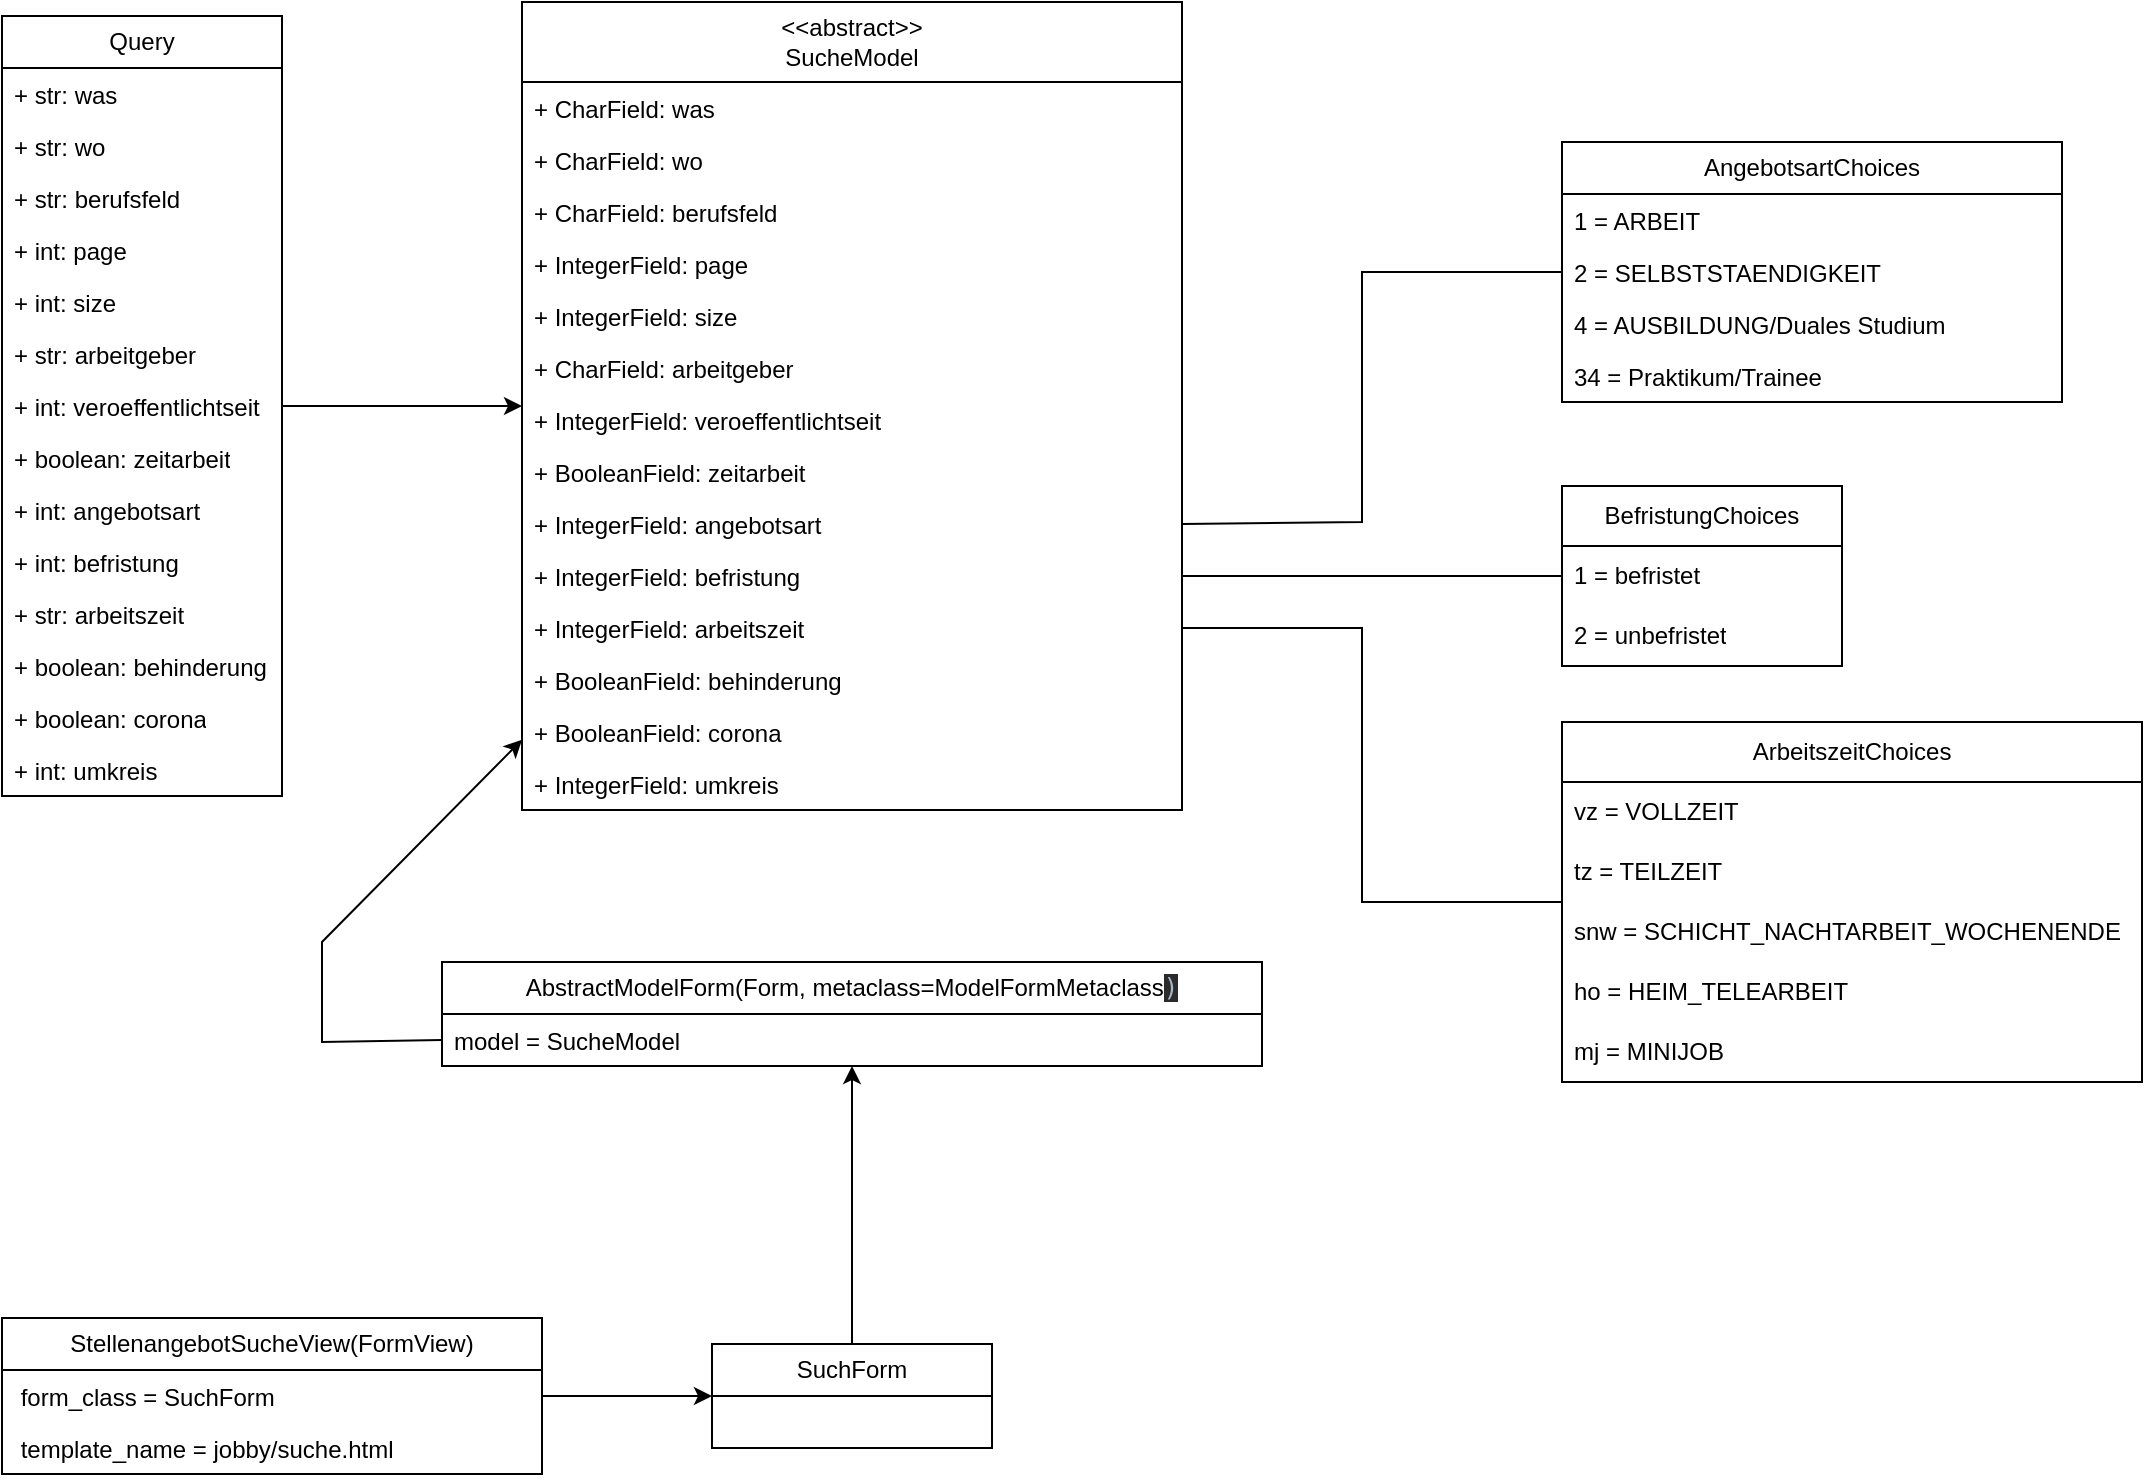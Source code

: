 <mxfile version="24.2.5" type="device">
  <diagram id="C5RBs43oDa-KdzZeNtuy" name="Page-1">
    <mxGraphModel dx="2074" dy="1199" grid="1" gridSize="10" guides="1" tooltips="1" connect="1" arrows="1" fold="1" page="1" pageScale="1" pageWidth="827" pageHeight="1169" math="0" shadow="0">
      <root>
        <mxCell id="WIyWlLk6GJQsqaUBKTNV-0" />
        <mxCell id="WIyWlLk6GJQsqaUBKTNV-1" parent="WIyWlLk6GJQsqaUBKTNV-0" />
        <mxCell id="GiWN_2cLSDLVzmC5DCrZ-0" value="StellenangebotSucheView(FormView)" style="swimlane;fontStyle=0;childLayout=stackLayout;horizontal=1;startSize=26;fillColor=none;horizontalStack=0;resizeParent=1;resizeParentMax=0;resizeLast=0;collapsible=1;marginBottom=0;whiteSpace=wrap;html=1;" vertex="1" parent="WIyWlLk6GJQsqaUBKTNV-1">
          <mxGeometry x="90" y="688" width="270" height="78" as="geometry" />
        </mxCell>
        <mxCell id="GiWN_2cLSDLVzmC5DCrZ-1" value="&amp;nbsp;form_class = SuchForm" style="text;strokeColor=none;fillColor=none;align=left;verticalAlign=top;spacingLeft=4;spacingRight=4;overflow=hidden;rotatable=0;points=[[0,0.5],[1,0.5]];portConstraint=eastwest;whiteSpace=wrap;html=1;" vertex="1" parent="GiWN_2cLSDLVzmC5DCrZ-0">
          <mxGeometry y="26" width="270" height="26" as="geometry" />
        </mxCell>
        <mxCell id="GiWN_2cLSDLVzmC5DCrZ-2" value="&amp;nbsp;template_name = jobby/suche.html" style="text;strokeColor=none;fillColor=none;align=left;verticalAlign=top;spacingLeft=4;spacingRight=4;overflow=hidden;rotatable=0;points=[[0,0.5],[1,0.5]];portConstraint=eastwest;whiteSpace=wrap;html=1;" vertex="1" parent="GiWN_2cLSDLVzmC5DCrZ-0">
          <mxGeometry y="52" width="270" height="26" as="geometry" />
        </mxCell>
        <mxCell id="GiWN_2cLSDLVzmC5DCrZ-12" value="&lt;div&gt;&amp;lt;&amp;lt;abstract&amp;gt;&amp;gt;&lt;/div&gt;SucheModel" style="swimlane;fontStyle=0;childLayout=stackLayout;horizontal=1;startSize=40;fillColor=none;horizontalStack=0;resizeParent=1;resizeParentMax=0;resizeLast=0;collapsible=1;marginBottom=0;whiteSpace=wrap;html=1;" vertex="1" parent="WIyWlLk6GJQsqaUBKTNV-1">
          <mxGeometry x="350" y="30" width="330" height="404" as="geometry" />
        </mxCell>
        <mxCell id="GiWN_2cLSDLVzmC5DCrZ-13" value="+ CharField: was" style="text;strokeColor=none;fillColor=none;align=left;verticalAlign=top;spacingLeft=4;spacingRight=4;overflow=hidden;rotatable=0;points=[[0,0.5],[1,0.5]];portConstraint=eastwest;whiteSpace=wrap;html=1;" vertex="1" parent="GiWN_2cLSDLVzmC5DCrZ-12">
          <mxGeometry y="40" width="330" height="26" as="geometry" />
        </mxCell>
        <mxCell id="GiWN_2cLSDLVzmC5DCrZ-14" value="+ CharField: wo" style="text;strokeColor=none;fillColor=none;align=left;verticalAlign=top;spacingLeft=4;spacingRight=4;overflow=hidden;rotatable=0;points=[[0,0.5],[1,0.5]];portConstraint=eastwest;whiteSpace=wrap;html=1;" vertex="1" parent="GiWN_2cLSDLVzmC5DCrZ-12">
          <mxGeometry y="66" width="330" height="26" as="geometry" />
        </mxCell>
        <mxCell id="GiWN_2cLSDLVzmC5DCrZ-15" value="+ CharField: berufsfeld" style="text;strokeColor=none;fillColor=none;align=left;verticalAlign=top;spacingLeft=4;spacingRight=4;overflow=hidden;rotatable=0;points=[[0,0.5],[1,0.5]];portConstraint=eastwest;whiteSpace=wrap;html=1;" vertex="1" parent="GiWN_2cLSDLVzmC5DCrZ-12">
          <mxGeometry y="92" width="330" height="26" as="geometry" />
        </mxCell>
        <mxCell id="GiWN_2cLSDLVzmC5DCrZ-16" value="+ IntegerField: page" style="text;strokeColor=none;fillColor=none;align=left;verticalAlign=top;spacingLeft=4;spacingRight=4;overflow=hidden;rotatable=0;points=[[0,0.5],[1,0.5]];portConstraint=eastwest;whiteSpace=wrap;html=1;" vertex="1" parent="GiWN_2cLSDLVzmC5DCrZ-12">
          <mxGeometry y="118" width="330" height="26" as="geometry" />
        </mxCell>
        <mxCell id="GiWN_2cLSDLVzmC5DCrZ-17" value="+ IntegerField: size" style="text;strokeColor=none;fillColor=none;align=left;verticalAlign=top;spacingLeft=4;spacingRight=4;overflow=hidden;rotatable=0;points=[[0,0.5],[1,0.5]];portConstraint=eastwest;whiteSpace=wrap;html=1;" vertex="1" parent="GiWN_2cLSDLVzmC5DCrZ-12">
          <mxGeometry y="144" width="330" height="26" as="geometry" />
        </mxCell>
        <mxCell id="GiWN_2cLSDLVzmC5DCrZ-18" value="+ CharField: arbeitgeber" style="text;strokeColor=none;fillColor=none;align=left;verticalAlign=top;spacingLeft=4;spacingRight=4;overflow=hidden;rotatable=0;points=[[0,0.5],[1,0.5]];portConstraint=eastwest;whiteSpace=wrap;html=1;" vertex="1" parent="GiWN_2cLSDLVzmC5DCrZ-12">
          <mxGeometry y="170" width="330" height="26" as="geometry" />
        </mxCell>
        <mxCell id="GiWN_2cLSDLVzmC5DCrZ-19" value="+ IntegerField: veroeffentlichtseit" style="text;strokeColor=none;fillColor=none;align=left;verticalAlign=top;spacingLeft=4;spacingRight=4;overflow=hidden;rotatable=0;points=[[0,0.5],[1,0.5]];portConstraint=eastwest;whiteSpace=wrap;html=1;" vertex="1" parent="GiWN_2cLSDLVzmC5DCrZ-12">
          <mxGeometry y="196" width="330" height="26" as="geometry" />
        </mxCell>
        <mxCell id="GiWN_2cLSDLVzmC5DCrZ-20" value="+ BooleanField: zeitarbeit" style="text;strokeColor=none;fillColor=none;align=left;verticalAlign=top;spacingLeft=4;spacingRight=4;overflow=hidden;rotatable=0;points=[[0,0.5],[1,0.5]];portConstraint=eastwest;whiteSpace=wrap;html=1;" vertex="1" parent="GiWN_2cLSDLVzmC5DCrZ-12">
          <mxGeometry y="222" width="330" height="26" as="geometry" />
        </mxCell>
        <mxCell id="GiWN_2cLSDLVzmC5DCrZ-21" value="+ IntegerField: angebotsart" style="text;strokeColor=none;fillColor=none;align=left;verticalAlign=top;spacingLeft=4;spacingRight=4;overflow=hidden;rotatable=0;points=[[0,0.5],[1,0.5]];portConstraint=eastwest;whiteSpace=wrap;html=1;" vertex="1" parent="GiWN_2cLSDLVzmC5DCrZ-12">
          <mxGeometry y="248" width="330" height="26" as="geometry" />
        </mxCell>
        <mxCell id="GiWN_2cLSDLVzmC5DCrZ-22" value="+ IntegerField: befristung" style="text;strokeColor=none;fillColor=none;align=left;verticalAlign=top;spacingLeft=4;spacingRight=4;overflow=hidden;rotatable=0;points=[[0,0.5],[1,0.5]];portConstraint=eastwest;whiteSpace=wrap;html=1;" vertex="1" parent="GiWN_2cLSDLVzmC5DCrZ-12">
          <mxGeometry y="274" width="330" height="26" as="geometry" />
        </mxCell>
        <mxCell id="GiWN_2cLSDLVzmC5DCrZ-23" value="+ IntegerField: arbeitszeit" style="text;strokeColor=none;fillColor=none;align=left;verticalAlign=top;spacingLeft=4;spacingRight=4;overflow=hidden;rotatable=0;points=[[0,0.5],[1,0.5]];portConstraint=eastwest;whiteSpace=wrap;html=1;" vertex="1" parent="GiWN_2cLSDLVzmC5DCrZ-12">
          <mxGeometry y="300" width="330" height="26" as="geometry" />
        </mxCell>
        <mxCell id="GiWN_2cLSDLVzmC5DCrZ-24" value="+ BooleanField: behinderung" style="text;strokeColor=none;fillColor=none;align=left;verticalAlign=top;spacingLeft=4;spacingRight=4;overflow=hidden;rotatable=0;points=[[0,0.5],[1,0.5]];portConstraint=eastwest;whiteSpace=wrap;html=1;" vertex="1" parent="GiWN_2cLSDLVzmC5DCrZ-12">
          <mxGeometry y="326" width="330" height="26" as="geometry" />
        </mxCell>
        <mxCell id="GiWN_2cLSDLVzmC5DCrZ-25" value="+ BooleanField: corona" style="text;strokeColor=none;fillColor=none;align=left;verticalAlign=top;spacingLeft=4;spacingRight=4;overflow=hidden;rotatable=0;points=[[0,0.5],[1,0.5]];portConstraint=eastwest;whiteSpace=wrap;html=1;" vertex="1" parent="GiWN_2cLSDLVzmC5DCrZ-12">
          <mxGeometry y="352" width="330" height="26" as="geometry" />
        </mxCell>
        <mxCell id="GiWN_2cLSDLVzmC5DCrZ-26" value="+ IntegerField: umkreis" style="text;strokeColor=none;fillColor=none;align=left;verticalAlign=top;spacingLeft=4;spacingRight=4;overflow=hidden;rotatable=0;points=[[0,0.5],[1,0.5]];portConstraint=eastwest;whiteSpace=wrap;html=1;" vertex="1" parent="GiWN_2cLSDLVzmC5DCrZ-12">
          <mxGeometry y="378" width="330" height="26" as="geometry" />
        </mxCell>
        <mxCell id="GiWN_2cLSDLVzmC5DCrZ-27" value="Query" style="swimlane;fontStyle=0;childLayout=stackLayout;horizontal=1;startSize=26;fillColor=none;horizontalStack=0;resizeParent=1;resizeParentMax=0;resizeLast=0;collapsible=1;marginBottom=0;whiteSpace=wrap;html=1;" vertex="1" parent="WIyWlLk6GJQsqaUBKTNV-1">
          <mxGeometry x="90" y="37" width="140" height="390" as="geometry" />
        </mxCell>
        <mxCell id="GiWN_2cLSDLVzmC5DCrZ-28" value="+ str: was" style="text;strokeColor=none;fillColor=none;align=left;verticalAlign=top;spacingLeft=4;spacingRight=4;overflow=hidden;rotatable=0;points=[[0,0.5],[1,0.5]];portConstraint=eastwest;whiteSpace=wrap;html=1;" vertex="1" parent="GiWN_2cLSDLVzmC5DCrZ-27">
          <mxGeometry y="26" width="140" height="26" as="geometry" />
        </mxCell>
        <mxCell id="GiWN_2cLSDLVzmC5DCrZ-29" value="+ str: wo" style="text;strokeColor=none;fillColor=none;align=left;verticalAlign=top;spacingLeft=4;spacingRight=4;overflow=hidden;rotatable=0;points=[[0,0.5],[1,0.5]];portConstraint=eastwest;whiteSpace=wrap;html=1;" vertex="1" parent="GiWN_2cLSDLVzmC5DCrZ-27">
          <mxGeometry y="52" width="140" height="26" as="geometry" />
        </mxCell>
        <mxCell id="GiWN_2cLSDLVzmC5DCrZ-30" value="+ str: berufsfeld" style="text;strokeColor=none;fillColor=none;align=left;verticalAlign=top;spacingLeft=4;spacingRight=4;overflow=hidden;rotatable=0;points=[[0,0.5],[1,0.5]];portConstraint=eastwest;whiteSpace=wrap;html=1;" vertex="1" parent="GiWN_2cLSDLVzmC5DCrZ-27">
          <mxGeometry y="78" width="140" height="26" as="geometry" />
        </mxCell>
        <mxCell id="GiWN_2cLSDLVzmC5DCrZ-31" value="+ int: page" style="text;strokeColor=none;fillColor=none;align=left;verticalAlign=top;spacingLeft=4;spacingRight=4;overflow=hidden;rotatable=0;points=[[0,0.5],[1,0.5]];portConstraint=eastwest;whiteSpace=wrap;html=1;" vertex="1" parent="GiWN_2cLSDLVzmC5DCrZ-27">
          <mxGeometry y="104" width="140" height="26" as="geometry" />
        </mxCell>
        <mxCell id="GiWN_2cLSDLVzmC5DCrZ-32" value="+ int: size" style="text;strokeColor=none;fillColor=none;align=left;verticalAlign=top;spacingLeft=4;spacingRight=4;overflow=hidden;rotatable=0;points=[[0,0.5],[1,0.5]];portConstraint=eastwest;whiteSpace=wrap;html=1;" vertex="1" parent="GiWN_2cLSDLVzmC5DCrZ-27">
          <mxGeometry y="130" width="140" height="26" as="geometry" />
        </mxCell>
        <mxCell id="GiWN_2cLSDLVzmC5DCrZ-33" value="+ str: arbeitgeber" style="text;strokeColor=none;fillColor=none;align=left;verticalAlign=top;spacingLeft=4;spacingRight=4;overflow=hidden;rotatable=0;points=[[0,0.5],[1,0.5]];portConstraint=eastwest;whiteSpace=wrap;html=1;" vertex="1" parent="GiWN_2cLSDLVzmC5DCrZ-27">
          <mxGeometry y="156" width="140" height="26" as="geometry" />
        </mxCell>
        <mxCell id="GiWN_2cLSDLVzmC5DCrZ-34" value="+ int: veroeffentlichtseit" style="text;strokeColor=none;fillColor=none;align=left;verticalAlign=top;spacingLeft=4;spacingRight=4;overflow=hidden;rotatable=0;points=[[0,0.5],[1,0.5]];portConstraint=eastwest;whiteSpace=wrap;html=1;" vertex="1" parent="GiWN_2cLSDLVzmC5DCrZ-27">
          <mxGeometry y="182" width="140" height="26" as="geometry" />
        </mxCell>
        <mxCell id="GiWN_2cLSDLVzmC5DCrZ-35" value="+ boolean: zeitarbeit" style="text;strokeColor=none;fillColor=none;align=left;verticalAlign=top;spacingLeft=4;spacingRight=4;overflow=hidden;rotatable=0;points=[[0,0.5],[1,0.5]];portConstraint=eastwest;whiteSpace=wrap;html=1;" vertex="1" parent="GiWN_2cLSDLVzmC5DCrZ-27">
          <mxGeometry y="208" width="140" height="26" as="geometry" />
        </mxCell>
        <mxCell id="GiWN_2cLSDLVzmC5DCrZ-36" value="+ int: angebotsart" style="text;strokeColor=none;fillColor=none;align=left;verticalAlign=top;spacingLeft=4;spacingRight=4;overflow=hidden;rotatable=0;points=[[0,0.5],[1,0.5]];portConstraint=eastwest;whiteSpace=wrap;html=1;" vertex="1" parent="GiWN_2cLSDLVzmC5DCrZ-27">
          <mxGeometry y="234" width="140" height="26" as="geometry" />
        </mxCell>
        <mxCell id="GiWN_2cLSDLVzmC5DCrZ-37" value="+ int: befristung" style="text;strokeColor=none;fillColor=none;align=left;verticalAlign=top;spacingLeft=4;spacingRight=4;overflow=hidden;rotatable=0;points=[[0,0.5],[1,0.5]];portConstraint=eastwest;whiteSpace=wrap;html=1;" vertex="1" parent="GiWN_2cLSDLVzmC5DCrZ-27">
          <mxGeometry y="260" width="140" height="26" as="geometry" />
        </mxCell>
        <mxCell id="GiWN_2cLSDLVzmC5DCrZ-38" value="+ str: arbeitszeit" style="text;strokeColor=none;fillColor=none;align=left;verticalAlign=top;spacingLeft=4;spacingRight=4;overflow=hidden;rotatable=0;points=[[0,0.5],[1,0.5]];portConstraint=eastwest;whiteSpace=wrap;html=1;" vertex="1" parent="GiWN_2cLSDLVzmC5DCrZ-27">
          <mxGeometry y="286" width="140" height="26" as="geometry" />
        </mxCell>
        <mxCell id="GiWN_2cLSDLVzmC5DCrZ-39" value="+ boolean: behinderung" style="text;strokeColor=none;fillColor=none;align=left;verticalAlign=top;spacingLeft=4;spacingRight=4;overflow=hidden;rotatable=0;points=[[0,0.5],[1,0.5]];portConstraint=eastwest;whiteSpace=wrap;html=1;" vertex="1" parent="GiWN_2cLSDLVzmC5DCrZ-27">
          <mxGeometry y="312" width="140" height="26" as="geometry" />
        </mxCell>
        <mxCell id="GiWN_2cLSDLVzmC5DCrZ-40" value="+ boolean: corona" style="text;strokeColor=none;fillColor=none;align=left;verticalAlign=top;spacingLeft=4;spacingRight=4;overflow=hidden;rotatable=0;points=[[0,0.5],[1,0.5]];portConstraint=eastwest;whiteSpace=wrap;html=1;" vertex="1" parent="GiWN_2cLSDLVzmC5DCrZ-27">
          <mxGeometry y="338" width="140" height="26" as="geometry" />
        </mxCell>
        <mxCell id="GiWN_2cLSDLVzmC5DCrZ-41" value="+ int: umkreis" style="text;strokeColor=none;fillColor=none;align=left;verticalAlign=top;spacingLeft=4;spacingRight=4;overflow=hidden;rotatable=0;points=[[0,0.5],[1,0.5]];portConstraint=eastwest;whiteSpace=wrap;html=1;" vertex="1" parent="GiWN_2cLSDLVzmC5DCrZ-27">
          <mxGeometry y="364" width="140" height="26" as="geometry" />
        </mxCell>
        <mxCell id="GiWN_2cLSDLVzmC5DCrZ-42" value="" style="endArrow=classic;html=1;rounded=0;" edge="1" parent="WIyWlLk6GJQsqaUBKTNV-1" source="GiWN_2cLSDLVzmC5DCrZ-27" target="GiWN_2cLSDLVzmC5DCrZ-12">
          <mxGeometry width="50" height="50" relative="1" as="geometry">
            <mxPoint x="180" y="587" as="sourcePoint" />
            <mxPoint x="230" y="537" as="targetPoint" />
          </mxGeometry>
        </mxCell>
        <mxCell id="GiWN_2cLSDLVzmC5DCrZ-44" value="AngebotsartChoices" style="swimlane;fontStyle=0;childLayout=stackLayout;horizontal=1;startSize=26;fillColor=none;horizontalStack=0;resizeParent=1;resizeParentMax=0;resizeLast=0;collapsible=1;marginBottom=0;whiteSpace=wrap;html=1;" vertex="1" parent="WIyWlLk6GJQsqaUBKTNV-1">
          <mxGeometry x="870" y="100" width="250" height="130" as="geometry" />
        </mxCell>
        <mxCell id="GiWN_2cLSDLVzmC5DCrZ-45" value="1 = ARBEIT" style="text;strokeColor=none;fillColor=none;align=left;verticalAlign=top;spacingLeft=4;spacingRight=4;overflow=hidden;rotatable=0;points=[[0,0.5],[1,0.5]];portConstraint=eastwest;whiteSpace=wrap;html=1;" vertex="1" parent="GiWN_2cLSDLVzmC5DCrZ-44">
          <mxGeometry y="26" width="250" height="26" as="geometry" />
        </mxCell>
        <mxCell id="GiWN_2cLSDLVzmC5DCrZ-46" value="2 = SELBSTSTAENDIGKEIT" style="text;strokeColor=none;fillColor=none;align=left;verticalAlign=top;spacingLeft=4;spacingRight=4;overflow=hidden;rotatable=0;points=[[0,0.5],[1,0.5]];portConstraint=eastwest;whiteSpace=wrap;html=1;" vertex="1" parent="GiWN_2cLSDLVzmC5DCrZ-44">
          <mxGeometry y="52" width="250" height="26" as="geometry" />
        </mxCell>
        <mxCell id="GiWN_2cLSDLVzmC5DCrZ-47" value="4 = AUSBILDUNG/Duales Studium" style="text;strokeColor=none;fillColor=none;align=left;verticalAlign=top;spacingLeft=4;spacingRight=4;overflow=hidden;rotatable=0;points=[[0,0.5],[1,0.5]];portConstraint=eastwest;whiteSpace=wrap;html=1;" vertex="1" parent="GiWN_2cLSDLVzmC5DCrZ-44">
          <mxGeometry y="78" width="250" height="26" as="geometry" />
        </mxCell>
        <mxCell id="GiWN_2cLSDLVzmC5DCrZ-48" value="34 = Praktikum/Trainee" style="text;strokeColor=none;fillColor=none;align=left;verticalAlign=top;spacingLeft=4;spacingRight=4;overflow=hidden;rotatable=0;points=[[0,0.5],[1,0.5]];portConstraint=eastwest;whiteSpace=wrap;html=1;" vertex="1" parent="GiWN_2cLSDLVzmC5DCrZ-44">
          <mxGeometry y="104" width="250" height="26" as="geometry" />
        </mxCell>
        <mxCell id="GiWN_2cLSDLVzmC5DCrZ-49" value="BefristungChoices" style="swimlane;fontStyle=0;childLayout=stackLayout;horizontal=1;startSize=30;horizontalStack=0;resizeParent=1;resizeParentMax=0;resizeLast=0;collapsible=1;marginBottom=0;whiteSpace=wrap;html=1;" vertex="1" parent="WIyWlLk6GJQsqaUBKTNV-1">
          <mxGeometry x="870" y="272" width="140" height="90" as="geometry" />
        </mxCell>
        <mxCell id="GiWN_2cLSDLVzmC5DCrZ-50" value="1 = befristet" style="text;strokeColor=none;fillColor=none;align=left;verticalAlign=middle;spacingLeft=4;spacingRight=4;overflow=hidden;points=[[0,0.5],[1,0.5]];portConstraint=eastwest;rotatable=0;whiteSpace=wrap;html=1;" vertex="1" parent="GiWN_2cLSDLVzmC5DCrZ-49">
          <mxGeometry y="30" width="140" height="30" as="geometry" />
        </mxCell>
        <mxCell id="GiWN_2cLSDLVzmC5DCrZ-51" value="2 = unbefristet" style="text;strokeColor=none;fillColor=none;align=left;verticalAlign=middle;spacingLeft=4;spacingRight=4;overflow=hidden;points=[[0,0.5],[1,0.5]];portConstraint=eastwest;rotatable=0;whiteSpace=wrap;html=1;" vertex="1" parent="GiWN_2cLSDLVzmC5DCrZ-49">
          <mxGeometry y="60" width="140" height="30" as="geometry" />
        </mxCell>
        <mxCell id="GiWN_2cLSDLVzmC5DCrZ-52" value="ArbeitszeitChoices" style="swimlane;fontStyle=0;childLayout=stackLayout;horizontal=1;startSize=30;horizontalStack=0;resizeParent=1;resizeParentMax=0;resizeLast=0;collapsible=1;marginBottom=0;whiteSpace=wrap;html=1;" vertex="1" parent="WIyWlLk6GJQsqaUBKTNV-1">
          <mxGeometry x="870" y="390" width="290" height="180" as="geometry" />
        </mxCell>
        <mxCell id="GiWN_2cLSDLVzmC5DCrZ-53" value="vz = VOLLZEIT" style="text;strokeColor=none;fillColor=none;align=left;verticalAlign=middle;spacingLeft=4;spacingRight=4;overflow=hidden;points=[[0,0.5],[1,0.5]];portConstraint=eastwest;rotatable=0;whiteSpace=wrap;html=1;" vertex="1" parent="GiWN_2cLSDLVzmC5DCrZ-52">
          <mxGeometry y="30" width="290" height="30" as="geometry" />
        </mxCell>
        <mxCell id="GiWN_2cLSDLVzmC5DCrZ-54" value="tz = TEILZEIT" style="text;strokeColor=none;fillColor=none;align=left;verticalAlign=middle;spacingLeft=4;spacingRight=4;overflow=hidden;points=[[0,0.5],[1,0.5]];portConstraint=eastwest;rotatable=0;whiteSpace=wrap;html=1;" vertex="1" parent="GiWN_2cLSDLVzmC5DCrZ-52">
          <mxGeometry y="60" width="290" height="30" as="geometry" />
        </mxCell>
        <mxCell id="GiWN_2cLSDLVzmC5DCrZ-55" value="snw = SCHICHT_NACHTARBEIT_WOCHENENDE" style="text;strokeColor=none;fillColor=none;align=left;verticalAlign=middle;spacingLeft=4;spacingRight=4;overflow=hidden;points=[[0,0.5],[1,0.5]];portConstraint=eastwest;rotatable=0;whiteSpace=wrap;html=1;" vertex="1" parent="GiWN_2cLSDLVzmC5DCrZ-52">
          <mxGeometry y="90" width="290" height="30" as="geometry" />
        </mxCell>
        <mxCell id="GiWN_2cLSDLVzmC5DCrZ-56" value="ho = HEIM_TELEARBEIT" style="text;strokeColor=none;fillColor=none;align=left;verticalAlign=middle;spacingLeft=4;spacingRight=4;overflow=hidden;points=[[0,0.5],[1,0.5]];portConstraint=eastwest;rotatable=0;whiteSpace=wrap;html=1;" vertex="1" parent="GiWN_2cLSDLVzmC5DCrZ-52">
          <mxGeometry y="120" width="290" height="30" as="geometry" />
        </mxCell>
        <mxCell id="GiWN_2cLSDLVzmC5DCrZ-57" value="mj = MINIJOB" style="text;strokeColor=none;fillColor=none;align=left;verticalAlign=middle;spacingLeft=4;spacingRight=4;overflow=hidden;points=[[0,0.5],[1,0.5]];portConstraint=eastwest;rotatable=0;whiteSpace=wrap;html=1;" vertex="1" parent="GiWN_2cLSDLVzmC5DCrZ-52">
          <mxGeometry y="150" width="290" height="30" as="geometry" />
        </mxCell>
        <mxCell id="GiWN_2cLSDLVzmC5DCrZ-58" value="" style="endArrow=none;html=1;rounded=0;exitX=1;exitY=0.5;exitDx=0;exitDy=0;" edge="1" parent="WIyWlLk6GJQsqaUBKTNV-1" source="GiWN_2cLSDLVzmC5DCrZ-21" target="GiWN_2cLSDLVzmC5DCrZ-44">
          <mxGeometry width="50" height="50" relative="1" as="geometry">
            <mxPoint x="600" y="560" as="sourcePoint" />
            <mxPoint x="650" y="510" as="targetPoint" />
            <Array as="points">
              <mxPoint x="770" y="290" />
              <mxPoint x="770" y="165" />
            </Array>
          </mxGeometry>
        </mxCell>
        <mxCell id="GiWN_2cLSDLVzmC5DCrZ-59" value="" style="endArrow=none;html=1;rounded=0;exitX=1;exitY=0.5;exitDx=0;exitDy=0;" edge="1" parent="WIyWlLk6GJQsqaUBKTNV-1" source="GiWN_2cLSDLVzmC5DCrZ-22" target="GiWN_2cLSDLVzmC5DCrZ-49">
          <mxGeometry width="50" height="50" relative="1" as="geometry">
            <mxPoint x="690" y="301" as="sourcePoint" />
            <mxPoint x="880" y="111" as="targetPoint" />
            <Array as="points">
              <mxPoint x="770" y="317" />
            </Array>
          </mxGeometry>
        </mxCell>
        <mxCell id="GiWN_2cLSDLVzmC5DCrZ-60" value="" style="endArrow=none;html=1;rounded=0;exitX=1;exitY=0.5;exitDx=0;exitDy=0;" edge="1" parent="WIyWlLk6GJQsqaUBKTNV-1" source="GiWN_2cLSDLVzmC5DCrZ-23" target="GiWN_2cLSDLVzmC5DCrZ-52">
          <mxGeometry width="50" height="50" relative="1" as="geometry">
            <mxPoint x="700" y="358" as="sourcePoint" />
            <mxPoint x="890" y="168" as="targetPoint" />
            <Array as="points">
              <mxPoint x="770" y="343" />
              <mxPoint x="770" y="480" />
            </Array>
          </mxGeometry>
        </mxCell>
        <mxCell id="GiWN_2cLSDLVzmC5DCrZ-61" value="SuchForm" style="swimlane;fontStyle=0;childLayout=stackLayout;horizontal=1;startSize=26;fillColor=none;horizontalStack=0;resizeParent=1;resizeParentMax=0;resizeLast=0;collapsible=1;marginBottom=0;whiteSpace=wrap;html=1;" vertex="1" parent="WIyWlLk6GJQsqaUBKTNV-1">
          <mxGeometry x="445" y="701" width="140" height="52" as="geometry" />
        </mxCell>
        <mxCell id="GiWN_2cLSDLVzmC5DCrZ-65" value="&lt;p&gt;AbstractModelForm(Form, metaclass=ModelFormMetaclass&lt;span style=&quot;font-family: &amp;quot;JetBrains Mono&amp;quot;, monospace; background-color: rgb(43, 43, 43); color: rgb(169, 183, 198);&quot;&gt;)&lt;/span&gt;&lt;/p&gt;" style="swimlane;fontStyle=0;childLayout=stackLayout;horizontal=1;startSize=26;fillColor=none;horizontalStack=0;resizeParent=1;resizeParentMax=0;resizeLast=0;collapsible=1;marginBottom=0;whiteSpace=wrap;html=1;" vertex="1" parent="WIyWlLk6GJQsqaUBKTNV-1">
          <mxGeometry x="310" y="510" width="410" height="52" as="geometry" />
        </mxCell>
        <mxCell id="GiWN_2cLSDLVzmC5DCrZ-71" value="model = SucheModel" style="text;strokeColor=none;fillColor=none;align=left;verticalAlign=top;spacingLeft=4;spacingRight=4;overflow=hidden;rotatable=0;points=[[0,0.5],[1,0.5]];portConstraint=eastwest;whiteSpace=wrap;html=1;" vertex="1" parent="GiWN_2cLSDLVzmC5DCrZ-65">
          <mxGeometry y="26" width="410" height="26" as="geometry" />
        </mxCell>
        <mxCell id="GiWN_2cLSDLVzmC5DCrZ-70" value="" style="endArrow=classic;html=1;rounded=0;" edge="1" parent="WIyWlLk6GJQsqaUBKTNV-1" source="GiWN_2cLSDLVzmC5DCrZ-61" target="GiWN_2cLSDLVzmC5DCrZ-65">
          <mxGeometry width="50" height="50" relative="1" as="geometry">
            <mxPoint x="490" y="740" as="sourcePoint" />
            <mxPoint x="540" y="690" as="targetPoint" />
          </mxGeometry>
        </mxCell>
        <mxCell id="GiWN_2cLSDLVzmC5DCrZ-73" value="" style="endArrow=classic;html=1;rounded=0;exitX=0;exitY=0.5;exitDx=0;exitDy=0;" edge="1" parent="WIyWlLk6GJQsqaUBKTNV-1" source="GiWN_2cLSDLVzmC5DCrZ-71" target="GiWN_2cLSDLVzmC5DCrZ-12">
          <mxGeometry width="50" height="50" relative="1" as="geometry">
            <mxPoint x="320" y="650" as="sourcePoint" />
            <mxPoint x="330" y="590" as="targetPoint" />
            <Array as="points">
              <mxPoint x="250" y="550" />
              <mxPoint x="250" y="500" />
            </Array>
          </mxGeometry>
        </mxCell>
        <mxCell id="GiWN_2cLSDLVzmC5DCrZ-74" value="" style="endArrow=classic;html=1;rounded=0;exitX=1;exitY=0.5;exitDx=0;exitDy=0;" edge="1" parent="WIyWlLk6GJQsqaUBKTNV-1" source="GiWN_2cLSDLVzmC5DCrZ-1" target="GiWN_2cLSDLVzmC5DCrZ-61">
          <mxGeometry width="50" height="50" relative="1" as="geometry">
            <mxPoint x="400" y="890" as="sourcePoint" />
            <mxPoint x="450" y="840" as="targetPoint" />
          </mxGeometry>
        </mxCell>
      </root>
    </mxGraphModel>
  </diagram>
</mxfile>
